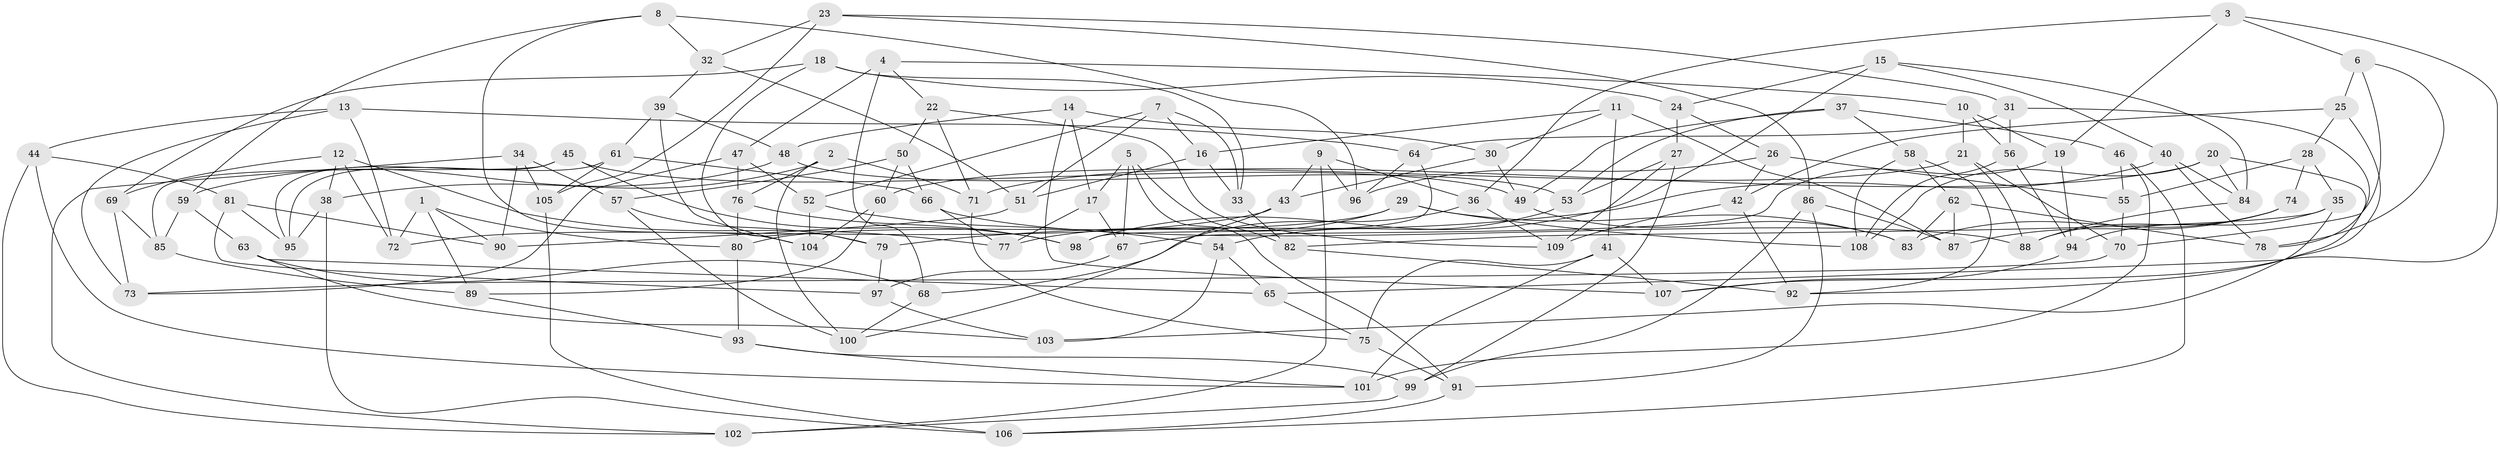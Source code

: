 // Generated by graph-tools (version 1.1) at 2025/38/03/09/25 02:38:08]
// undirected, 109 vertices, 218 edges
graph export_dot {
graph [start="1"]
  node [color=gray90,style=filled];
  1;
  2;
  3;
  4;
  5;
  6;
  7;
  8;
  9;
  10;
  11;
  12;
  13;
  14;
  15;
  16;
  17;
  18;
  19;
  20;
  21;
  22;
  23;
  24;
  25;
  26;
  27;
  28;
  29;
  30;
  31;
  32;
  33;
  34;
  35;
  36;
  37;
  38;
  39;
  40;
  41;
  42;
  43;
  44;
  45;
  46;
  47;
  48;
  49;
  50;
  51;
  52;
  53;
  54;
  55;
  56;
  57;
  58;
  59;
  60;
  61;
  62;
  63;
  64;
  65;
  66;
  67;
  68;
  69;
  70;
  71;
  72;
  73;
  74;
  75;
  76;
  77;
  78;
  79;
  80;
  81;
  82;
  83;
  84;
  85;
  86;
  87;
  88;
  89;
  90;
  91;
  92;
  93;
  94;
  95;
  96;
  97;
  98;
  99;
  100;
  101;
  102;
  103;
  104;
  105;
  106;
  107;
  108;
  109;
  1 -- 72;
  1 -- 90;
  1 -- 80;
  1 -- 89;
  2 -- 100;
  2 -- 76;
  2 -- 38;
  2 -- 71;
  3 -- 19;
  3 -- 6;
  3 -- 65;
  3 -- 36;
  4 -- 22;
  4 -- 10;
  4 -- 47;
  4 -- 68;
  5 -- 67;
  5 -- 82;
  5 -- 91;
  5 -- 17;
  6 -- 78;
  6 -- 25;
  6 -- 70;
  7 -- 16;
  7 -- 51;
  7 -- 33;
  7 -- 52;
  8 -- 104;
  8 -- 32;
  8 -- 59;
  8 -- 96;
  9 -- 36;
  9 -- 96;
  9 -- 43;
  9 -- 102;
  10 -- 19;
  10 -- 56;
  10 -- 21;
  11 -- 30;
  11 -- 87;
  11 -- 41;
  11 -- 16;
  12 -- 72;
  12 -- 38;
  12 -- 77;
  12 -- 69;
  13 -- 72;
  13 -- 44;
  13 -- 73;
  13 -- 64;
  14 -- 107;
  14 -- 17;
  14 -- 48;
  14 -- 30;
  15 -- 98;
  15 -- 40;
  15 -- 84;
  15 -- 24;
  16 -- 33;
  16 -- 51;
  17 -- 77;
  17 -- 67;
  18 -- 79;
  18 -- 33;
  18 -- 69;
  18 -- 24;
  19 -- 67;
  19 -- 94;
  20 -- 84;
  20 -- 92;
  20 -- 108;
  20 -- 71;
  21 -- 70;
  21 -- 60;
  21 -- 88;
  22 -- 50;
  22 -- 71;
  22 -- 109;
  23 -- 105;
  23 -- 31;
  23 -- 86;
  23 -- 32;
  24 -- 27;
  24 -- 26;
  25 -- 107;
  25 -- 28;
  25 -- 42;
  26 -- 96;
  26 -- 42;
  26 -- 55;
  27 -- 109;
  27 -- 53;
  27 -- 99;
  28 -- 74;
  28 -- 55;
  28 -- 35;
  29 -- 108;
  29 -- 80;
  29 -- 83;
  29 -- 77;
  30 -- 43;
  30 -- 49;
  31 -- 78;
  31 -- 56;
  31 -- 64;
  32 -- 39;
  32 -- 51;
  33 -- 82;
  34 -- 90;
  34 -- 102;
  34 -- 105;
  34 -- 57;
  35 -- 94;
  35 -- 103;
  35 -- 82;
  36 -- 68;
  36 -- 109;
  37 -- 58;
  37 -- 46;
  37 -- 53;
  37 -- 49;
  38 -- 95;
  38 -- 106;
  39 -- 61;
  39 -- 48;
  39 -- 104;
  40 -- 79;
  40 -- 78;
  40 -- 84;
  41 -- 75;
  41 -- 101;
  41 -- 107;
  42 -- 109;
  42 -- 92;
  43 -- 100;
  43 -- 72;
  44 -- 81;
  44 -- 102;
  44 -- 101;
  45 -- 49;
  45 -- 98;
  45 -- 85;
  45 -- 95;
  46 -- 106;
  46 -- 55;
  46 -- 101;
  47 -- 52;
  47 -- 73;
  47 -- 76;
  48 -- 59;
  48 -- 53;
  49 -- 83;
  50 -- 57;
  50 -- 66;
  50 -- 60;
  51 -- 90;
  52 -- 104;
  52 -- 54;
  53 -- 54;
  54 -- 65;
  54 -- 103;
  55 -- 70;
  56 -- 94;
  56 -- 108;
  57 -- 100;
  57 -- 79;
  58 -- 92;
  58 -- 62;
  58 -- 108;
  59 -- 85;
  59 -- 63;
  60 -- 89;
  60 -- 104;
  61 -- 95;
  61 -- 105;
  61 -- 66;
  62 -- 83;
  62 -- 78;
  62 -- 87;
  63 -- 68;
  63 -- 65;
  63 -- 103;
  64 -- 98;
  64 -- 96;
  65 -- 75;
  66 -- 77;
  66 -- 88;
  67 -- 97;
  68 -- 100;
  69 -- 73;
  69 -- 85;
  70 -- 73;
  71 -- 75;
  74 -- 83;
  74 -- 87;
  74 -- 88;
  75 -- 91;
  76 -- 80;
  76 -- 98;
  79 -- 97;
  80 -- 93;
  81 -- 95;
  81 -- 97;
  81 -- 90;
  82 -- 92;
  84 -- 88;
  85 -- 89;
  86 -- 99;
  86 -- 87;
  86 -- 91;
  89 -- 93;
  91 -- 106;
  93 -- 101;
  93 -- 99;
  94 -- 107;
  97 -- 103;
  99 -- 102;
  105 -- 106;
}
